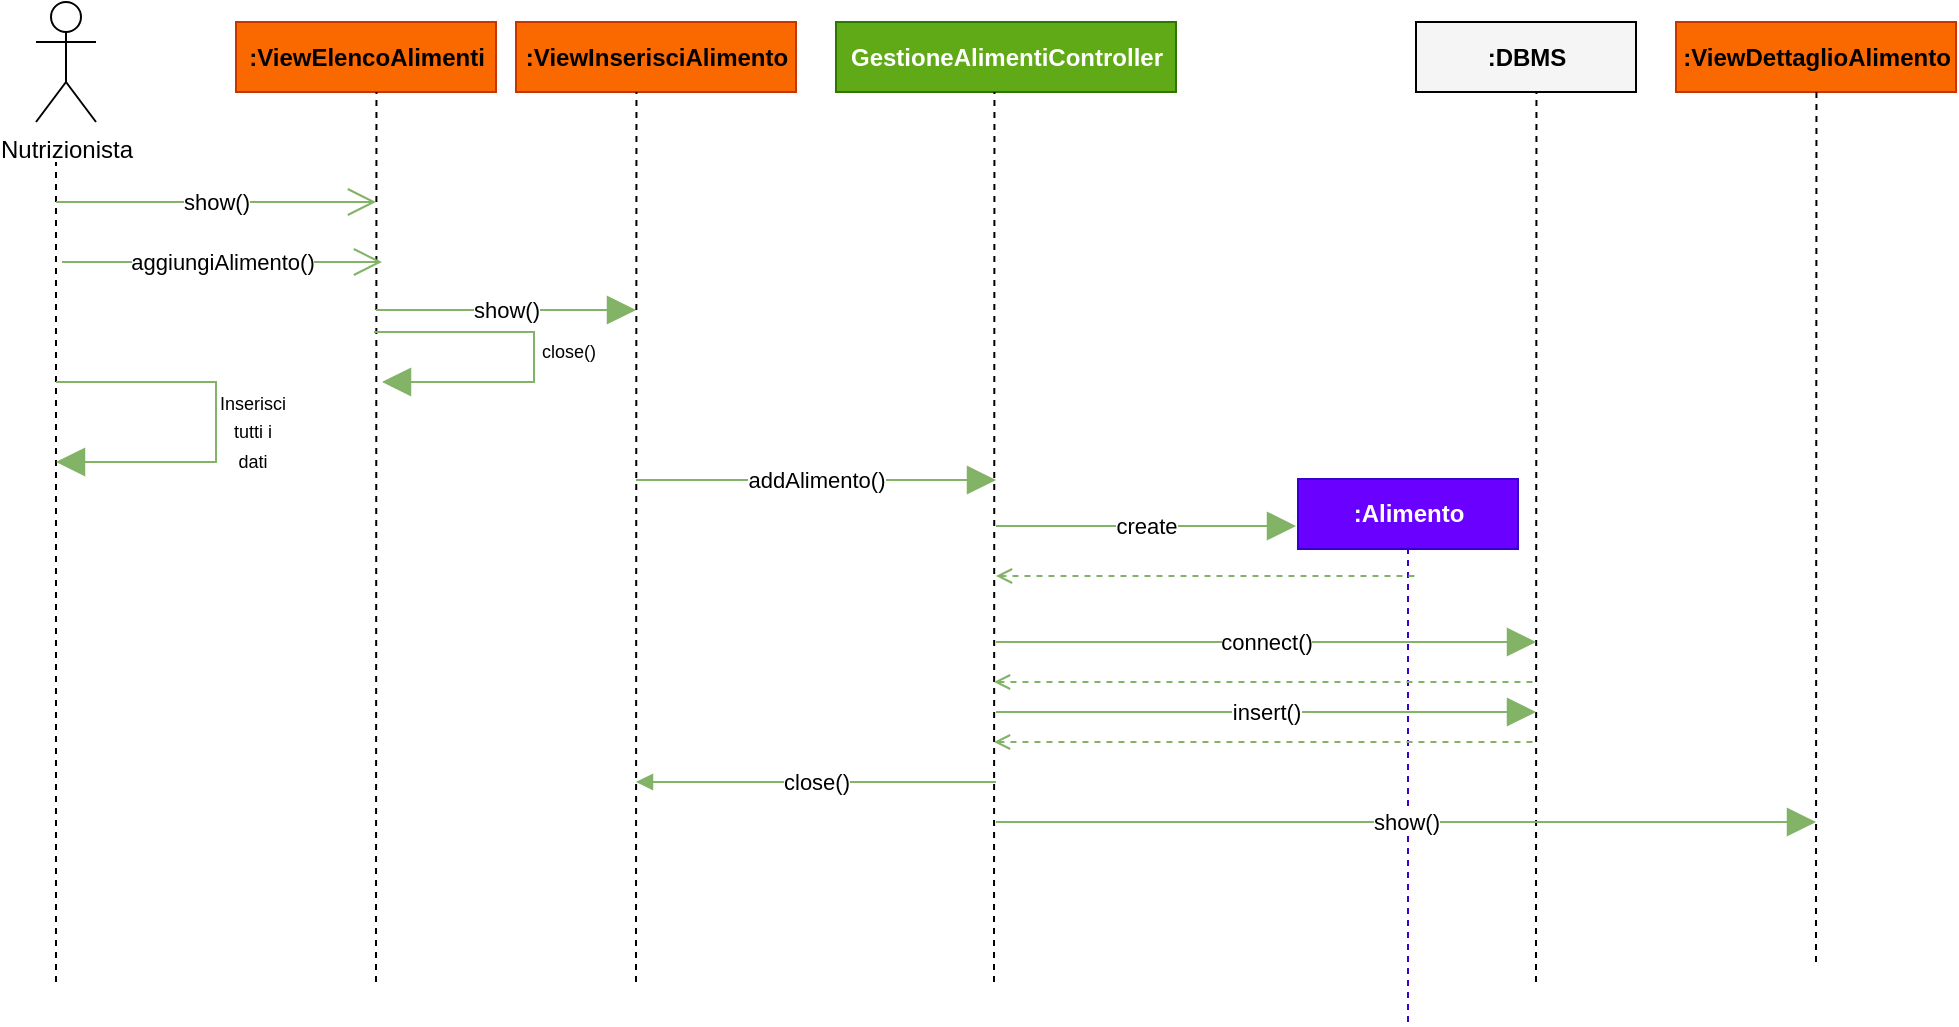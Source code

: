 <mxfile version="18.1.1" type="device"><diagram id="cqDag03rj86sCrA4Sofw" name="Page-1"><mxGraphModel dx="472" dy="260" grid="1" gridSize="10" guides="1" tooltips="1" connect="1" arrows="1" fold="1" page="1" pageScale="1" pageWidth="1169" pageHeight="827" math="0" shadow="0"><root><mxCell id="0"/><mxCell id="1" parent="0"/><mxCell id="AUerDSwF4Kn9yLPN4zHk-3" value="Nutrizionista" style="shape=umlActor;verticalLabelPosition=bottom;verticalAlign=top;html=1;outlineConnect=0;" parent="1" vertex="1"><mxGeometry x="110" y="110" width="30" height="60" as="geometry"/></mxCell><mxCell id="AUerDSwF4Kn9yLPN4zHk-4" value="" style="endArrow=none;html=1;rounded=0;dashed=1;" parent="1" edge="1"><mxGeometry width="50" height="50" relative="1" as="geometry"><mxPoint x="120" y="600" as="sourcePoint"/><mxPoint x="120" y="190" as="targetPoint"/></mxGeometry></mxCell><mxCell id="AUerDSwF4Kn9yLPN4zHk-5" value="&lt;b&gt;:ViewElencoAlimenti&lt;/b&gt;" style="html=1;fillColor=#fa6800;fontColor=#000000;strokeColor=#C73500;" parent="1" vertex="1"><mxGeometry x="210" y="120" width="130" height="35" as="geometry"/></mxCell><mxCell id="AUerDSwF4Kn9yLPN4zHk-6" value="" style="endArrow=none;html=1;rounded=0;dashed=1;" parent="1" edge="1"><mxGeometry width="50" height="50" relative="1" as="geometry"><mxPoint x="280" y="600" as="sourcePoint"/><mxPoint x="280.23" y="155" as="targetPoint"/></mxGeometry></mxCell><mxCell id="AUerDSwF4Kn9yLPN4zHk-8" value="aggiungiAlimento()" style="endArrow=open;endSize=12;html=1;rounded=0;fillColor=#d5e8d4;gradientColor=#97d077;strokeColor=#82b366;" parent="1" edge="1"><mxGeometry width="160" relative="1" as="geometry"><mxPoint x="123.0" y="240" as="sourcePoint"/><mxPoint x="283.0" y="240" as="targetPoint"/></mxGeometry></mxCell><mxCell id="AUerDSwF4Kn9yLPN4zHk-9" value="&lt;b&gt;GestioneAlimentiController&lt;/b&gt;" style="html=1;fillColor=#60a917;fontColor=#ffffff;strokeColor=#2D7600;" parent="1" vertex="1"><mxGeometry x="510" y="120" width="170" height="35" as="geometry"/></mxCell><mxCell id="AUerDSwF4Kn9yLPN4zHk-10" value="" style="endArrow=none;html=1;rounded=0;dashed=1;" parent="1" edge="1"><mxGeometry width="50" height="50" relative="1" as="geometry"><mxPoint x="589" y="600" as="sourcePoint"/><mxPoint x="589.23" y="155" as="targetPoint"/></mxGeometry></mxCell><mxCell id="AUerDSwF4Kn9yLPN4zHk-11" value="show()" style="endArrow=block;endSize=12;html=1;rounded=0;fillColor=#d5e8d4;gradientColor=#97d077;strokeColor=#82b366;endFill=1;" parent="1" edge="1"><mxGeometry width="160" relative="1" as="geometry"><mxPoint x="280.0" y="264" as="sourcePoint"/><mxPoint x="410" y="264" as="targetPoint"/><mxPoint as="offset"/></mxGeometry></mxCell><mxCell id="QAj1MSjv-ApDCQnRfV9u-1" value="&lt;b&gt;:ViewDettaglioAlimento&lt;/b&gt;" style="html=1;fillColor=#fa6800;fontColor=#000000;strokeColor=#C73500;" parent="1" vertex="1"><mxGeometry x="930" y="120" width="140" height="35" as="geometry"/></mxCell><mxCell id="QAj1MSjv-ApDCQnRfV9u-6" value="" style="endArrow=none;html=1;rounded=0;dashed=1;" parent="1" edge="1"><mxGeometry width="50" height="50" relative="1" as="geometry"><mxPoint x="1000" y="590" as="sourcePoint"/><mxPoint x="1000.23" y="155" as="targetPoint"/></mxGeometry></mxCell><mxCell id="QAj1MSjv-ApDCQnRfV9u-9" value="create" style="endArrow=block;endSize=12;html=1;rounded=0;fillColor=#d5e8d4;gradientColor=#97d077;strokeColor=#82b366;endFill=1;" parent="1" edge="1"><mxGeometry width="160" relative="1" as="geometry"><mxPoint x="590" y="372" as="sourcePoint"/><mxPoint x="740" y="372" as="targetPoint"/></mxGeometry></mxCell><mxCell id="rvReA5BORh8oUrptDkpL-1" value="show()" style="endArrow=open;endSize=12;html=1;rounded=0;fillColor=#d5e8d4;gradientColor=#97d077;strokeColor=#82b366;" parent="1" edge="1"><mxGeometry width="160" relative="1" as="geometry"><mxPoint x="120.0" y="210" as="sourcePoint"/><mxPoint x="280.0" y="210" as="targetPoint"/></mxGeometry></mxCell><mxCell id="rvReA5BORh8oUrptDkpL-2" value="&lt;b&gt;:ViewInserisciAlimento&lt;/b&gt;" style="html=1;fillColor=#fa6800;fontColor=#000000;strokeColor=#C73500;" parent="1" vertex="1"><mxGeometry x="350" y="120" width="140" height="35" as="geometry"/></mxCell><mxCell id="rvReA5BORh8oUrptDkpL-3" value="" style="endArrow=none;html=1;rounded=0;dashed=1;" parent="1" edge="1"><mxGeometry width="50" height="50" relative="1" as="geometry"><mxPoint x="410" y="600" as="sourcePoint"/><mxPoint x="410.23" y="155" as="targetPoint"/></mxGeometry></mxCell><mxCell id="rvReA5BORh8oUrptDkpL-4" value="" style="endArrow=block;endFill=1;endSize=12;html=1;rounded=0;strokeColor=#82B366;" parent="1" edge="1"><mxGeometry width="160" relative="1" as="geometry"><mxPoint x="120" y="300" as="sourcePoint"/><mxPoint x="120" y="340" as="targetPoint"/><Array as="points"><mxPoint x="200" y="300"/><mxPoint x="200" y="340"/></Array></mxGeometry></mxCell><mxCell id="rvReA5BORh8oUrptDkpL-5" value="&lt;font style=&quot;font-size: 9px;&quot;&gt;Inserisci&lt;br&gt;tutti i&lt;br&gt;dati&lt;/font&gt;" style="text;html=1;align=center;verticalAlign=middle;resizable=0;points=[];autosize=1;strokeColor=none;fillColor=none;" parent="1" vertex="1"><mxGeometry x="193" y="299" width="50" height="50" as="geometry"/></mxCell><mxCell id="rvReA5BORh8oUrptDkpL-6" value="addAlimento()" style="endArrow=block;endSize=12;html=1;rounded=0;fillColor=#d5e8d4;gradientColor=#97d077;strokeColor=#82b366;endFill=1;" parent="1" edge="1"><mxGeometry width="160" relative="1" as="geometry"><mxPoint x="410.0" y="349" as="sourcePoint"/><mxPoint x="590" y="349" as="targetPoint"/></mxGeometry></mxCell><mxCell id="QAj1MSjv-ApDCQnRfV9u-7" value="&lt;b&gt;:Alimento&lt;/b&gt;" style="html=1;fillColor=#6a00ff;fontColor=#ffffff;strokeColor=#3700CC;" parent="1" vertex="1"><mxGeometry x="741" y="348.5" width="110" height="35" as="geometry"/></mxCell><mxCell id="rvReA5BORh8oUrptDkpL-7" value="" style="endArrow=none;html=1;rounded=0;dashed=1;fillColor=#6a00ff;strokeColor=#3700CC;entryX=0.5;entryY=1;entryDx=0;entryDy=0;" parent="1" target="QAj1MSjv-ApDCQnRfV9u-7" edge="1"><mxGeometry width="50" height="50" relative="1" as="geometry"><mxPoint x="796" y="620" as="sourcePoint"/><mxPoint x="730" y="350" as="targetPoint"/><Array as="points"/></mxGeometry></mxCell><mxCell id="rvReA5BORh8oUrptDkpL-8" value="" style="endArrow=none;endSize=12;html=1;rounded=0;fillColor=#d5e8d4;gradientColor=#97d077;strokeColor=#82b366;endFill=0;dashed=1;startArrow=open;startFill=0;" parent="1" edge="1"><mxGeometry width="160" relative="1" as="geometry"><mxPoint x="590" y="397.0" as="sourcePoint"/><mxPoint x="800" y="397" as="targetPoint"/></mxGeometry></mxCell><mxCell id="rvReA5BORh8oUrptDkpL-10" value="&lt;b&gt;:DBMS&lt;/b&gt;" style="html=1;fillColor=#F5F5F5;" parent="1" vertex="1"><mxGeometry x="800" y="120" width="110" height="35" as="geometry"/></mxCell><mxCell id="rvReA5BORh8oUrptDkpL-11" value="" style="endArrow=none;html=1;rounded=0;dashed=1;" parent="1" edge="1"><mxGeometry width="50" height="50" relative="1" as="geometry"><mxPoint x="860" y="600" as="sourcePoint"/><mxPoint x="860.23" y="155" as="targetPoint"/></mxGeometry></mxCell><mxCell id="rvReA5BORh8oUrptDkpL-12" value="connect()" style="endArrow=block;endSize=12;html=1;rounded=0;fillColor=#d5e8d4;gradientColor=#97d077;strokeColor=#82b366;endFill=1;" parent="1" edge="1"><mxGeometry width="160" relative="1" as="geometry"><mxPoint x="590" y="430" as="sourcePoint"/><mxPoint x="860" y="430" as="targetPoint"/></mxGeometry></mxCell><mxCell id="rvReA5BORh8oUrptDkpL-13" value="insert()" style="endArrow=block;endSize=12;html=1;rounded=0;fillColor=#d5e8d4;gradientColor=#97d077;strokeColor=#82b366;endFill=1;" parent="1" edge="1"><mxGeometry width="160" relative="1" as="geometry"><mxPoint x="590" y="465" as="sourcePoint"/><mxPoint x="860" y="465" as="targetPoint"/></mxGeometry></mxCell><mxCell id="rvReA5BORh8oUrptDkpL-14" value="" style="endArrow=block;endFill=1;endSize=12;html=1;rounded=0;strokeColor=#82B366;" parent="1" edge="1"><mxGeometry width="160" relative="1" as="geometry"><mxPoint x="279" y="275" as="sourcePoint"/><mxPoint x="283" y="300" as="targetPoint"/><Array as="points"><mxPoint x="359" y="275"/><mxPoint x="359" y="300"/></Array></mxGeometry></mxCell><mxCell id="rvReA5BORh8oUrptDkpL-15" value="close()" style="text;html=1;align=center;verticalAlign=middle;resizable=0;points=[];autosize=1;strokeColor=none;fillColor=none;fontSize=9;" parent="1" vertex="1"><mxGeometry x="356" y="275" width="40" height="20" as="geometry"/></mxCell><mxCell id="rvReA5BORh8oUrptDkpL-16" value="" style="endArrow=none;endSize=12;html=1;rounded=0;fillColor=#d5e8d4;gradientColor=#97d077;strokeColor=#82b366;endFill=0;dashed=1;startArrow=open;startFill=0;" parent="1" edge="1"><mxGeometry width="160" relative="1" as="geometry"><mxPoint x="589" y="480" as="sourcePoint"/><mxPoint x="859" y="480" as="targetPoint"/></mxGeometry></mxCell><mxCell id="rvReA5BORh8oUrptDkpL-17" value="" style="endArrow=none;endSize=12;html=1;rounded=0;fillColor=#d5e8d4;gradientColor=#97d077;strokeColor=#82b366;endFill=0;dashed=1;startArrow=open;startFill=0;" parent="1" edge="1"><mxGeometry width="160" relative="1" as="geometry"><mxPoint x="589" y="450" as="sourcePoint"/><mxPoint x="859" y="450" as="targetPoint"/></mxGeometry></mxCell><mxCell id="rvReA5BORh8oUrptDkpL-18" value="close()" style="endArrow=none;endSize=12;html=1;rounded=0;fillColor=#d5e8d4;gradientColor=#97d077;strokeColor=#82b366;endFill=0;startArrow=block;startFill=1;" parent="1" edge="1"><mxGeometry width="160" relative="1" as="geometry"><mxPoint x="410" y="500" as="sourcePoint"/><mxPoint x="590" y="500" as="targetPoint"/></mxGeometry></mxCell><mxCell id="rvReA5BORh8oUrptDkpL-20" value="show()" style="endArrow=block;endSize=12;html=1;rounded=0;fillColor=#d5e8d4;gradientColor=#97d077;strokeColor=#82b366;endFill=1;" parent="1" edge="1"><mxGeometry width="160" relative="1" as="geometry"><mxPoint x="590.0" y="520.0" as="sourcePoint"/><mxPoint x="1000" y="520" as="targetPoint"/></mxGeometry></mxCell></root></mxGraphModel></diagram></mxfile>